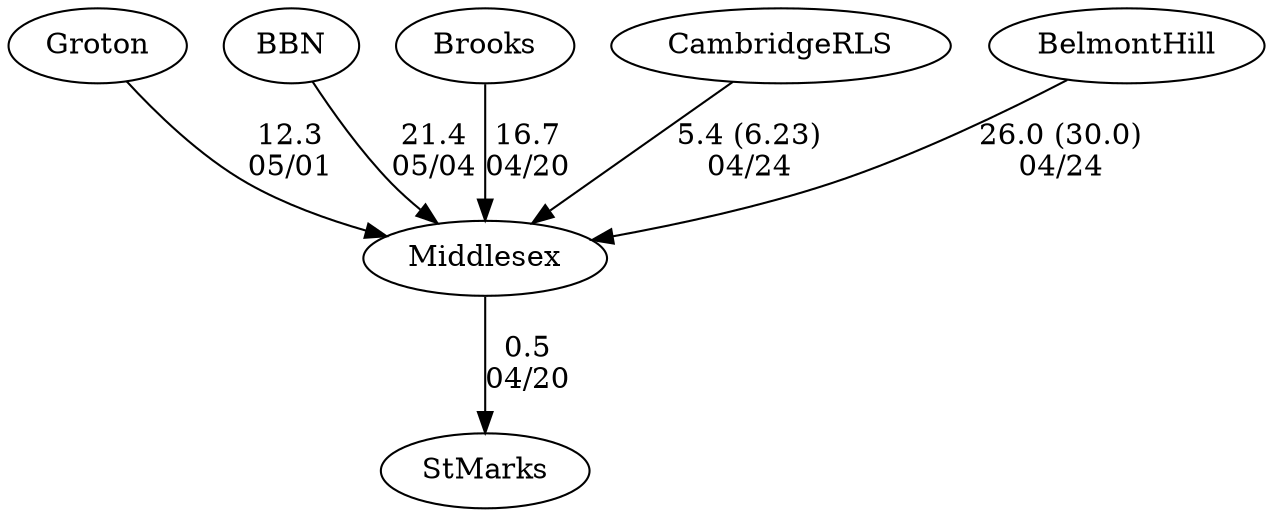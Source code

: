 digraph boys2foursMiddlesex {Groton [URL="boys2foursMiddlesexGroton.html"];BBN [URL="boys2foursMiddlesexBBN.html"];Brooks [URL="boys2foursMiddlesexBrooks.html"];Middlesex [URL="boys2foursMiddlesexMiddlesex.html"];StMarks [URL="boys2foursMiddlesexStMarks.html"];CambridgeRLS [URL="boys2foursMiddlesexCambridgeRLS.html"];BelmontHill [URL="boys2foursMiddlesexBelmontHill.html"];Groton -> Middlesex[label="12.3
05/01", weight="88", tooltip="NEIRA Boys Fours,Groton vs. Middlesex			
Distance: 1500m Conditions: Great racing conditions for all races. Flat water, no wind and little current. Comments: Thank you to Groton for a great afternoon of racing. Well rowed by all crews!
None", URL="https://www.row2k.com/results/resultspage.cfm?UID=D6A6DD149CC032FE3C0A5DADE25EF871&cat=1", random="random"]; 
Brooks -> Middlesex[label="16.7
04/20", weight="84", tooltip="NEIRA Boys & Girls Fours,St. Marks, Brooks and Middlesex			
Distance: 1500m Conditions: Partly cloudy, with variable winds switching from cross-wind to cross-tail 8-12mph. Quite calm for 4th boat races, picked up during 1V and 2V races. Comments: Times for G3 weren't started until about 650m in, so we got margins only.
None", URL="https://www.row2k.com/results/resultspage.cfm?UID=1212EB177D795078E02FE5D2820D6C1B&cat=5", random="random"]; 
Middlesex -> StMarks[label="0.5
04/20", weight="100", tooltip="NEIRA Boys & Girls Fours,St. Marks, Brooks and Middlesex			
Distance: 1500m Conditions: Partly cloudy, with variable winds switching from cross-wind to cross-tail 8-12mph. Quite calm for 4th boat races, picked up during 1V and 2V races. Comments: Times for G3 weren't started until about 650m in, so we got margins only.
None", URL="https://www.row2k.com/results/resultspage.cfm?UID=1212EB177D795078E02FE5D2820D6C1B&cat=5", random="random"]; 
BelmontHill -> Middlesex[label="26.0 (30.0)
04/24", weight="74", tooltip="NEIRA Boys Fours,Belmont Hill, Middlesex, CRLS			
Distance: 1300 Conditions: Good water with swirling winds -- sometimes cross-head, sometimes cross-tail, sometimes straight cross, varying race-to-race. Comments: The 3V4 race was action-packed: MX caught an over-the-head, boat-stopping crab just over a minute into the race, while the 3-seat of the BHS crew had his oar pop out of his oarlock not once but twice during the race; these incidents caused stoppages of significant duration for both crews. An oarsman in the CRLS 1V4 tested positive for Covid prior to the race and the crew was thus unable to compete today.
Thanks to Middlesex and CRLS for a great day of racing on the Charles!
None", URL="https://www.row2k.com/results/resultspage.cfm?UID=95B6D80715F8274903E678063EA5058A&cat=1", random="random"]; 
CambridgeRLS -> Middlesex[label="5.4 (6.23)
04/24", weight="95", tooltip="NEIRA Boys Fours,Belmont Hill, Middlesex, CRLS			
Distance: 1300 Conditions: Good water with swirling winds -- sometimes cross-head, sometimes cross-tail, sometimes straight cross, varying race-to-race. Comments: The 3V4 race was action-packed: MX caught an over-the-head, boat-stopping crab just over a minute into the race, while the 3-seat of the BHS crew had his oar pop out of his oarlock not once but twice during the race; these incidents caused stoppages of significant duration for both crews. An oarsman in the CRLS 1V4 tested positive for Covid prior to the race and the crew was thus unable to compete today.
Thanks to Middlesex and CRLS for a great day of racing on the Charles!
None", URL="https://www.row2k.com/results/resultspage.cfm?UID=95B6D80715F8274903E678063EA5058A&cat=1", random="random"]; 
BBN -> Middlesex[label="21.4
05/04", weight="79", tooltip="NEIRA Boys Fours,Middlesex vs. BB&N			
Distance: 1500m Conditions: Variable light headwind with flat water. Comments: Thank you BB&N for a good afternoon of racing!
None", URL="https://www.row2k.com/results/resultspage.cfm?UID=C38D2219403C5AD1A2866DA2111E888A&cat=1", random="random"]}